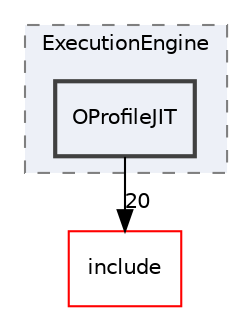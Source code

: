 digraph "lib/ExecutionEngine/OProfileJIT"
{
 // LATEX_PDF_SIZE
  bgcolor="transparent";
  edge [fontname="Helvetica",fontsize="10",labelfontname="Helvetica",labelfontsize="10"];
  node [fontname="Helvetica",fontsize="10",shape="box"];
  compound=true
  subgraph clusterdir_9ff4c6dc1720636682ab045c894e9bc5 {
    graph [ bgcolor="#edf0f7", pencolor="grey50", style="filled,dashed,", label="ExecutionEngine", fontname="Helvetica", fontsize="10", URL="dir_9ff4c6dc1720636682ab045c894e9bc5.html"]
  dir_8535d753063d2d6243d40ee90c09f36a [label="OProfileJIT", style="filled,bold,", fillcolor="#edf0f7", color="grey25", URL="dir_8535d753063d2d6243d40ee90c09f36a.html"];
  }
  dir_d44c64559bbebec7f509842c48db8b23 [label="include", style="", fillcolor="#edf0f7", color="red", URL="dir_d44c64559bbebec7f509842c48db8b23.html"];
  dir_8535d753063d2d6243d40ee90c09f36a->dir_d44c64559bbebec7f509842c48db8b23 [headlabel="20", labeldistance=1.5 headhref="dir_000155_000082.html"];
}
